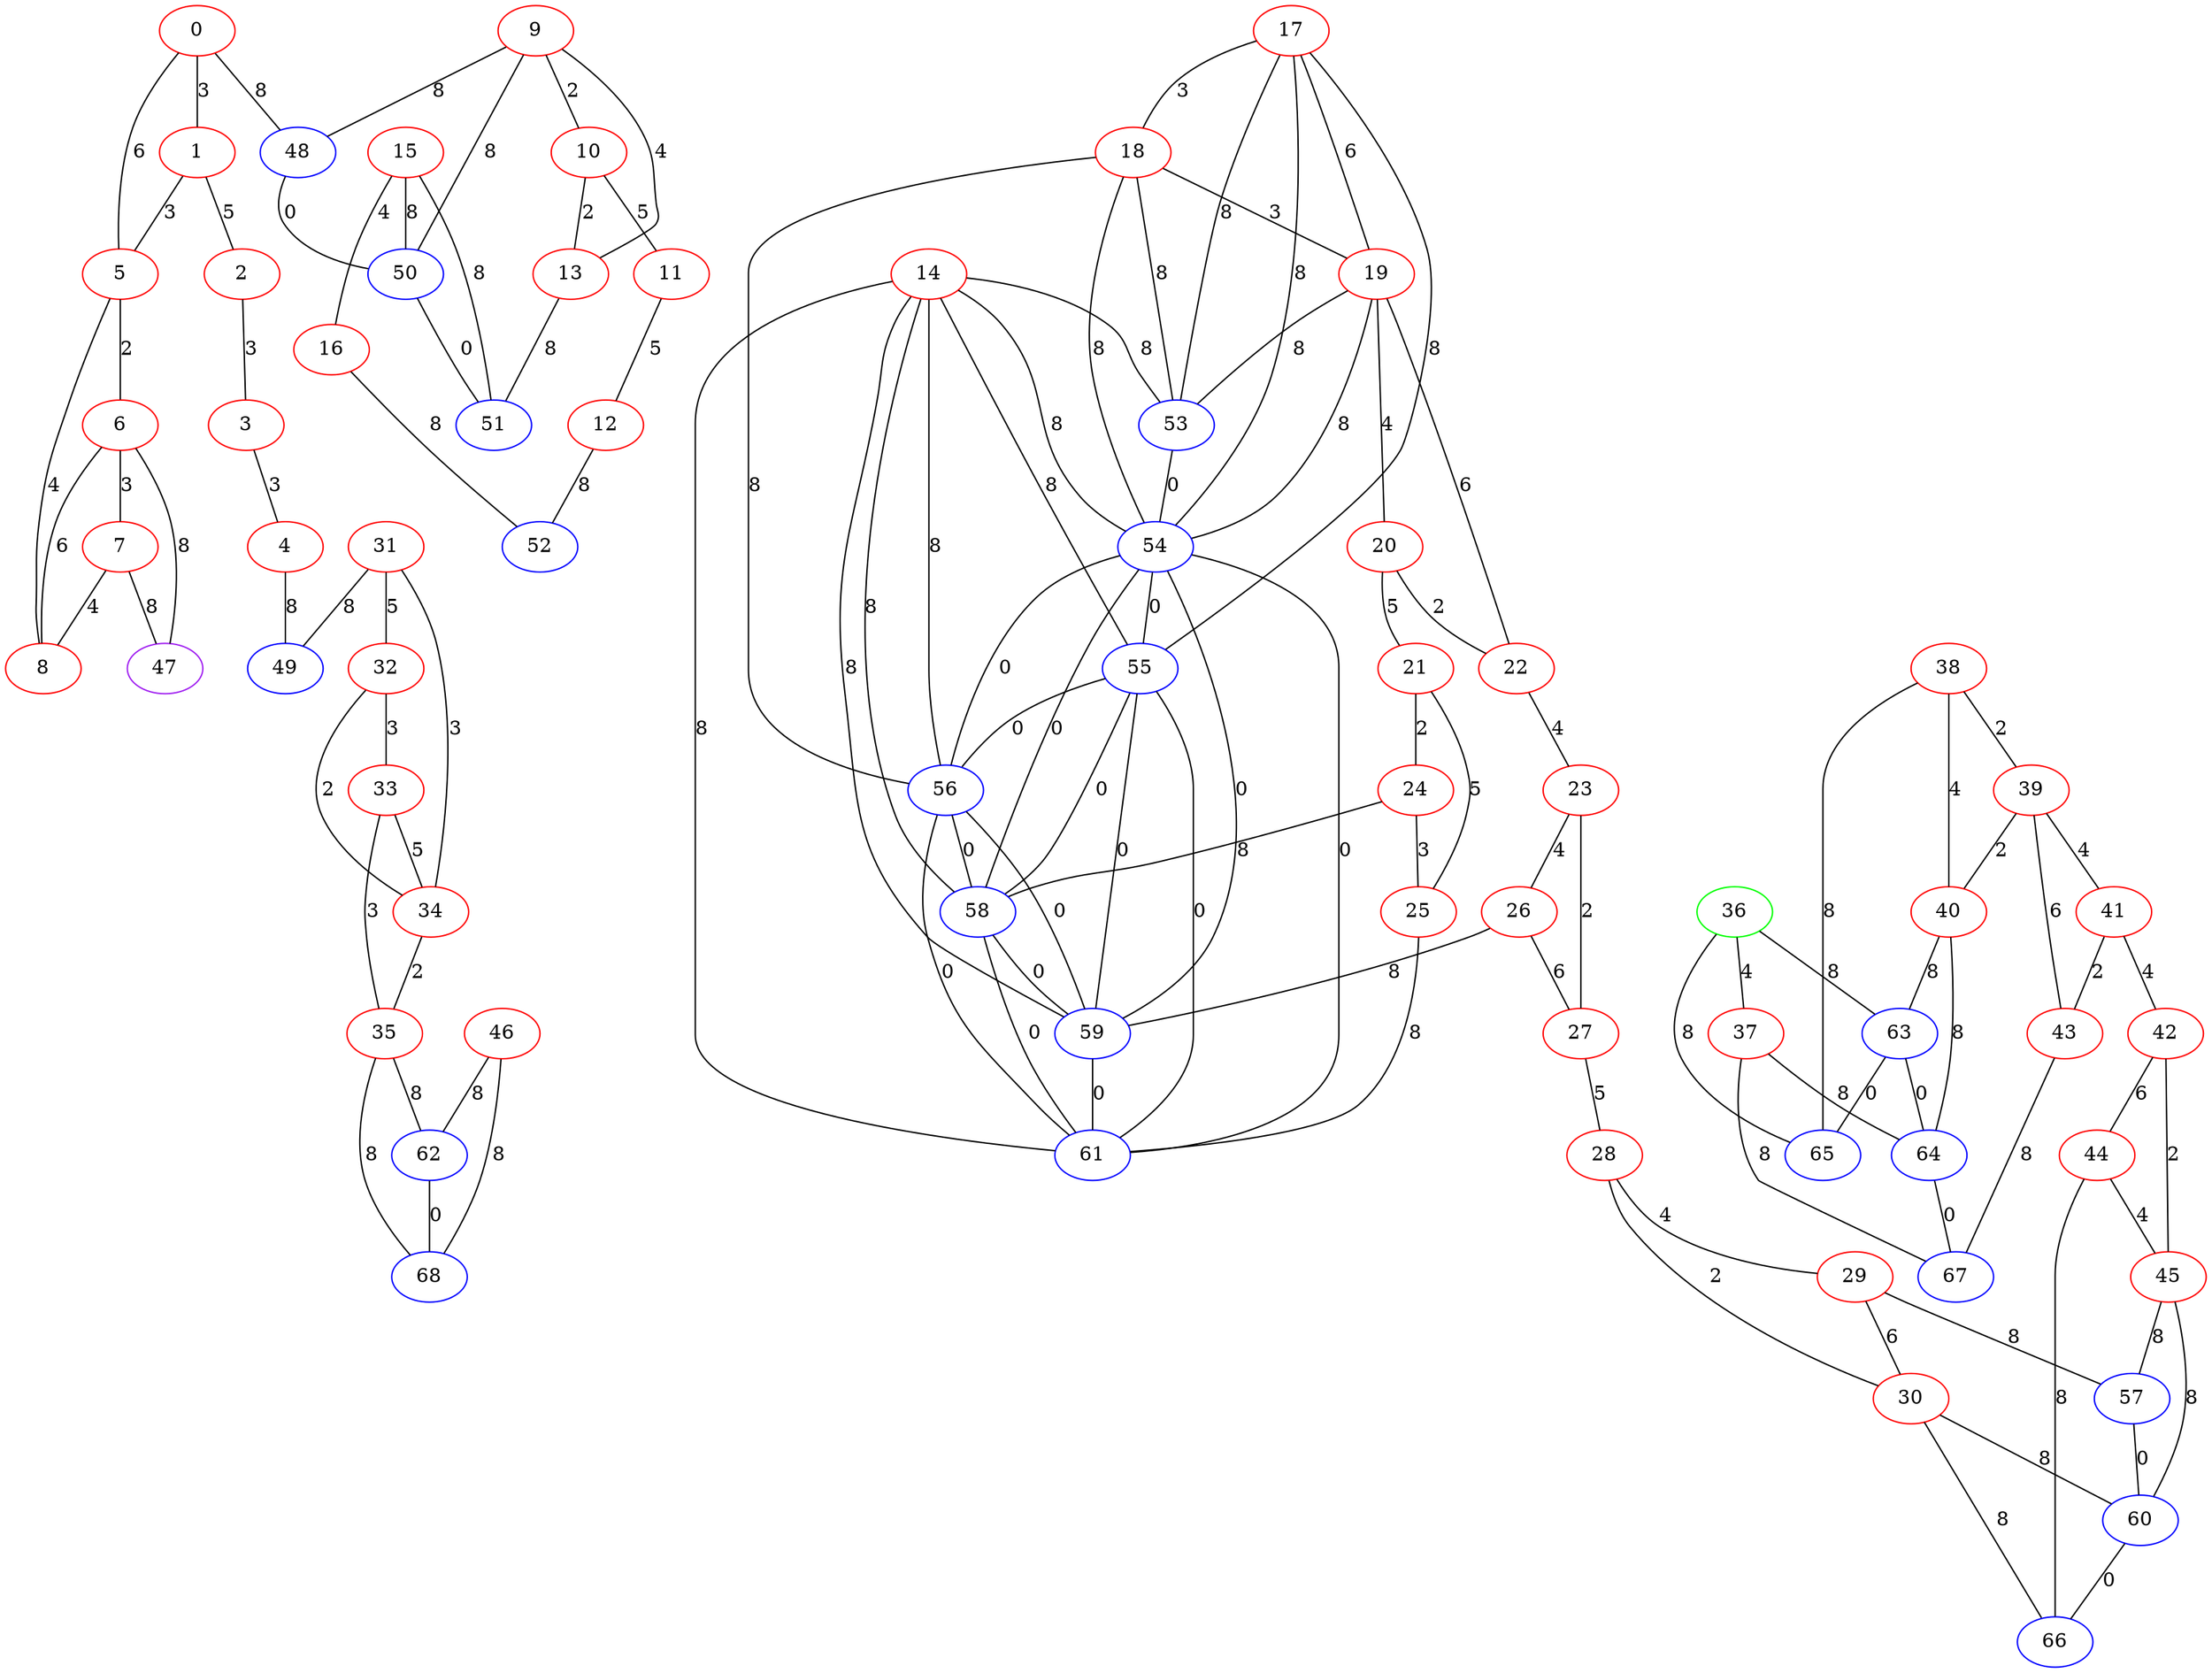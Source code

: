 graph "" {
0 [color=red, weight=1];
1 [color=red, weight=1];
2 [color=red, weight=1];
3 [color=red, weight=1];
4 [color=red, weight=1];
5 [color=red, weight=1];
6 [color=red, weight=1];
7 [color=red, weight=1];
8 [color=red, weight=1];
9 [color=red, weight=1];
10 [color=red, weight=1];
11 [color=red, weight=1];
12 [color=red, weight=1];
13 [color=red, weight=1];
14 [color=red, weight=1];
15 [color=red, weight=1];
16 [color=red, weight=1];
17 [color=red, weight=1];
18 [color=red, weight=1];
19 [color=red, weight=1];
20 [color=red, weight=1];
21 [color=red, weight=1];
22 [color=red, weight=1];
23 [color=red, weight=1];
24 [color=red, weight=1];
25 [color=red, weight=1];
26 [color=red, weight=1];
27 [color=red, weight=1];
28 [color=red, weight=1];
29 [color=red, weight=1];
30 [color=red, weight=1];
31 [color=red, weight=1];
32 [color=red, weight=1];
33 [color=red, weight=1];
34 [color=red, weight=1];
35 [color=red, weight=1];
36 [color=green, weight=2];
37 [color=red, weight=1];
38 [color=red, weight=1];
39 [color=red, weight=1];
40 [color=red, weight=1];
41 [color=red, weight=1];
42 [color=red, weight=1];
43 [color=red, weight=1];
44 [color=red, weight=1];
45 [color=red, weight=1];
46 [color=red, weight=1];
47 [color=purple, weight=4];
48 [color=blue, weight=3];
49 [color=blue, weight=3];
50 [color=blue, weight=3];
51 [color=blue, weight=3];
52 [color=blue, weight=3];
53 [color=blue, weight=3];
54 [color=blue, weight=3];
55 [color=blue, weight=3];
56 [color=blue, weight=3];
57 [color=blue, weight=3];
58 [color=blue, weight=3];
59 [color=blue, weight=3];
60 [color=blue, weight=3];
61 [color=blue, weight=3];
62 [color=blue, weight=3];
63 [color=blue, weight=3];
64 [color=blue, weight=3];
65 [color=blue, weight=3];
66 [color=blue, weight=3];
67 [color=blue, weight=3];
68 [color=blue, weight=3];
0 -- 48  [key=0, label=8];
0 -- 1  [key=0, label=3];
0 -- 5  [key=0, label=6];
1 -- 2  [key=0, label=5];
1 -- 5  [key=0, label=3];
2 -- 3  [key=0, label=3];
3 -- 4  [key=0, label=3];
4 -- 49  [key=0, label=8];
5 -- 8  [key=0, label=4];
5 -- 6  [key=0, label=2];
6 -- 8  [key=0, label=6];
6 -- 47  [key=0, label=8];
6 -- 7  [key=0, label=3];
7 -- 8  [key=0, label=4];
7 -- 47  [key=0, label=8];
9 -- 48  [key=0, label=8];
9 -- 10  [key=0, label=2];
9 -- 50  [key=0, label=8];
9 -- 13  [key=0, label=4];
10 -- 11  [key=0, label=5];
10 -- 13  [key=0, label=2];
11 -- 12  [key=0, label=5];
12 -- 52  [key=0, label=8];
13 -- 51  [key=0, label=8];
14 -- 53  [key=0, label=8];
14 -- 54  [key=0, label=8];
14 -- 55  [key=0, label=8];
14 -- 56  [key=0, label=8];
14 -- 58  [key=0, label=8];
14 -- 59  [key=0, label=8];
14 -- 61  [key=0, label=8];
15 -- 16  [key=0, label=4];
15 -- 50  [key=0, label=8];
15 -- 51  [key=0, label=8];
16 -- 52  [key=0, label=8];
17 -- 18  [key=0, label=3];
17 -- 19  [key=0, label=6];
17 -- 53  [key=0, label=8];
17 -- 54  [key=0, label=8];
17 -- 55  [key=0, label=8];
18 -- 56  [key=0, label=8];
18 -- 19  [key=0, label=3];
18 -- 53  [key=0, label=8];
18 -- 54  [key=0, label=8];
19 -- 22  [key=0, label=6];
19 -- 20  [key=0, label=4];
19 -- 53  [key=0, label=8];
19 -- 54  [key=0, label=8];
20 -- 21  [key=0, label=5];
20 -- 22  [key=0, label=2];
21 -- 24  [key=0, label=2];
21 -- 25  [key=0, label=5];
22 -- 23  [key=0, label=4];
23 -- 26  [key=0, label=4];
23 -- 27  [key=0, label=2];
24 -- 25  [key=0, label=3];
24 -- 58  [key=0, label=8];
25 -- 61  [key=0, label=8];
26 -- 59  [key=0, label=8];
26 -- 27  [key=0, label=6];
27 -- 28  [key=0, label=5];
28 -- 29  [key=0, label=4];
28 -- 30  [key=0, label=2];
29 -- 57  [key=0, label=8];
29 -- 30  [key=0, label=6];
30 -- 60  [key=0, label=8];
30 -- 66  [key=0, label=8];
31 -- 32  [key=0, label=5];
31 -- 49  [key=0, label=8];
31 -- 34  [key=0, label=3];
32 -- 33  [key=0, label=3];
32 -- 34  [key=0, label=2];
33 -- 34  [key=0, label=5];
33 -- 35  [key=0, label=3];
34 -- 35  [key=0, label=2];
35 -- 68  [key=0, label=8];
35 -- 62  [key=0, label=8];
36 -- 65  [key=0, label=8];
36 -- 37  [key=0, label=4];
36 -- 63  [key=0, label=8];
37 -- 64  [key=0, label=8];
37 -- 67  [key=0, label=8];
38 -- 40  [key=0, label=4];
38 -- 65  [key=0, label=8];
38 -- 39  [key=0, label=2];
39 -- 40  [key=0, label=2];
39 -- 41  [key=0, label=4];
39 -- 43  [key=0, label=6];
40 -- 64  [key=0, label=8];
40 -- 63  [key=0, label=8];
41 -- 42  [key=0, label=4];
41 -- 43  [key=0, label=2];
42 -- 44  [key=0, label=6];
42 -- 45  [key=0, label=2];
43 -- 67  [key=0, label=8];
44 -- 66  [key=0, label=8];
44 -- 45  [key=0, label=4];
45 -- 57  [key=0, label=8];
45 -- 60  [key=0, label=8];
46 -- 68  [key=0, label=8];
46 -- 62  [key=0, label=8];
48 -- 50  [key=0, label=0];
50 -- 51  [key=0, label=0];
53 -- 54  [key=0, label=0];
54 -- 55  [key=0, label=0];
54 -- 56  [key=0, label=0];
54 -- 58  [key=0, label=0];
54 -- 59  [key=0, label=0];
54 -- 61  [key=0, label=0];
55 -- 56  [key=0, label=0];
55 -- 58  [key=0, label=0];
55 -- 59  [key=0, label=0];
55 -- 61  [key=0, label=0];
56 -- 58  [key=0, label=0];
56 -- 59  [key=0, label=0];
56 -- 61  [key=0, label=0];
57 -- 60  [key=0, label=0];
58 -- 59  [key=0, label=0];
58 -- 61  [key=0, label=0];
59 -- 61  [key=0, label=0];
60 -- 66  [key=0, label=0];
62 -- 68  [key=0, label=0];
63 -- 64  [key=0, label=0];
63 -- 65  [key=0, label=0];
64 -- 67  [key=0, label=0];
}
